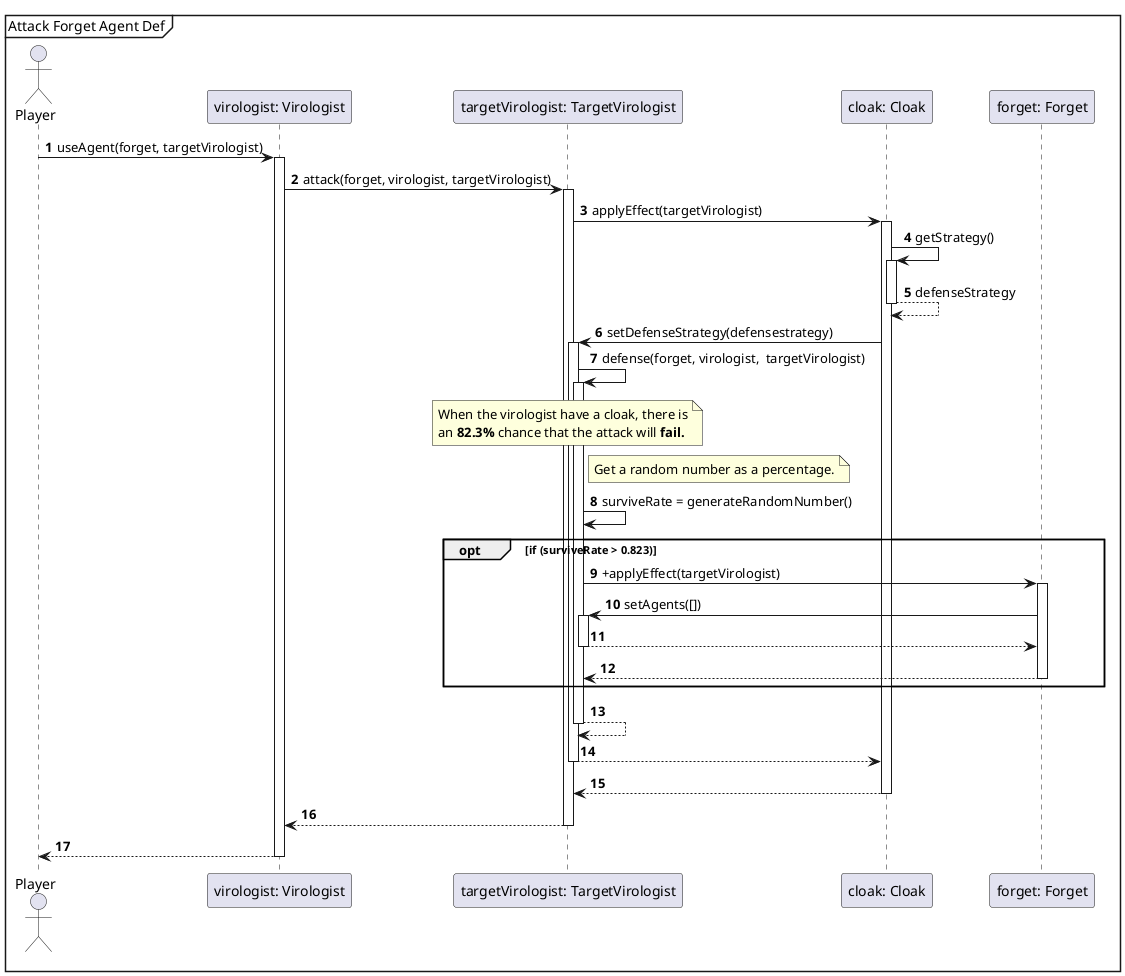 @startuml
'https://plantuml.com/sequence-diagram

autonumber

mainframe Attack Forget Agent Def

actor Player

Player -> "virologist: Virologist"++: useAgent(forget, targetVirologist)
 "virologist: Virologist" -> "targetVirologist: TargetVirologist"++: attack(forget, virologist, targetVirologist)

 "targetVirologist: TargetVirologist" -> "cloak: Cloak" ++ : applyEffect(targetVirologist)

 "cloak: Cloak"  -> "cloak: Cloak" ++ : getStrategy()
 "cloak: Cloak"  --> "cloak: Cloak" -- : defenseStrategy

 "cloak: Cloak"  -> "targetVirologist: TargetVirologist"++: setDefenseStrategy(defensestrategy)


"targetVirologist: TargetVirologist" -> "targetVirologist: TargetVirologist"++: defense(forget, virologist,  targetVirologist)


note over "targetVirologist: TargetVirologist"
    When the virologist have a cloak, there is
    an **82.3%** chance that the attack will **fail.**
end note

note right of "targetVirologist: TargetVirologist"
Get a random number as a percentage.
end note

"targetVirologist: TargetVirologist" -> "targetVirologist: TargetVirologist": surviveRate = generateRandomNumber()

opt if (surviveRate > 0.823)
    "targetVirologist: TargetVirologist" -> "forget: Forget"++: +applyEffect(targetVirologist)

    "forget: Forget" -> "targetVirologist: TargetVirologist"++ : setAgents([])
    "targetVirologist: TargetVirologist" --> "forget: Forget"--
    "forget: Forget" --> "targetVirologist: TargetVirologist"--
end opt

"targetVirologist: TargetVirologist" --> "targetVirologist: TargetVirologist" --

"targetVirologist: TargetVirologist" --> "cloak: Cloak" --
"cloak: Cloak" --> "targetVirologist: TargetVirologist" --


"targetVirologist: TargetVirologist" --> "virologist: Virologist" --

"virologist: Virologist" --> Player --
@enduml